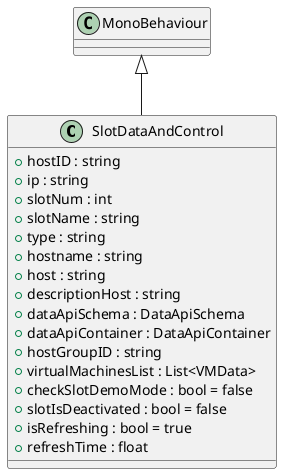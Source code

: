 @startuml
class SlotDataAndControl {
    + hostID : string
    + ip : string
    + slotNum : int
    + slotName : string
    + type : string
    + hostname : string
    + host : string
    + descriptionHost : string
    + dataApiSchema : DataApiSchema
    + dataApiContainer : DataApiContainer
    + hostGroupID : string
    + virtualMachinesList : List<VMData>
    + checkSlotDemoMode : bool = false
    + slotIsDeactivated : bool = false
    + isRefreshing : bool = true
    + refreshTime : float
}
MonoBehaviour <|-- SlotDataAndControl
@enduml
